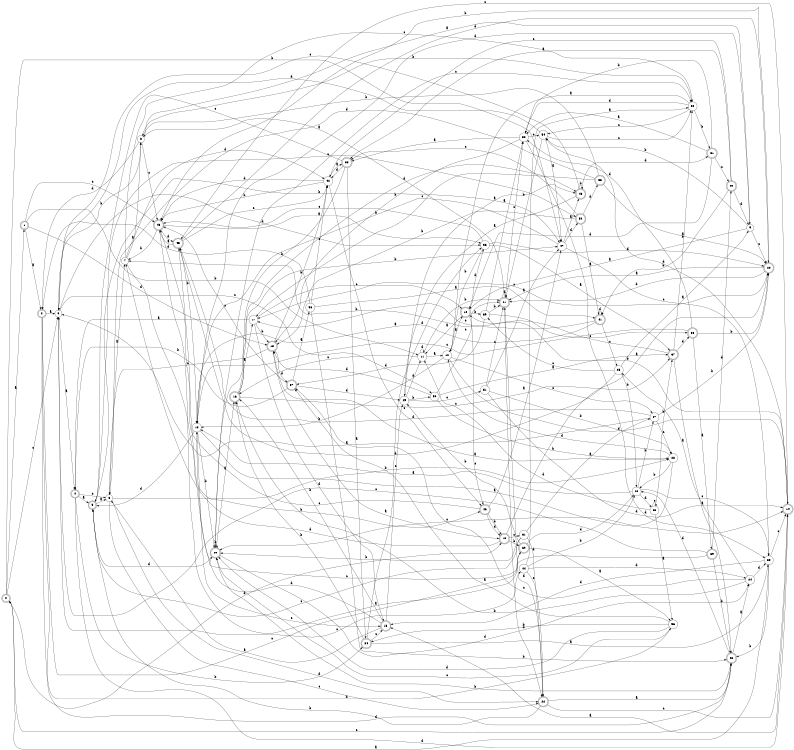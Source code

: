 digraph n50_5 {
__start0 [label="" shape="none"];

rankdir=LR;
size="8,5";

s0 [style="rounded,filled", color="black", fillcolor="white" shape="doublecircle", label="0"];
s1 [style="rounded,filled", color="black", fillcolor="white" shape="doublecircle", label="1"];
s2 [style="rounded,filled", color="black", fillcolor="white" shape="doublecircle", label="2"];
s3 [style="filled", color="black", fillcolor="white" shape="circle", label="3"];
s4 [style="rounded,filled", color="black", fillcolor="white" shape="doublecircle", label="4"];
s5 [style="rounded,filled", color="black", fillcolor="white" shape="doublecircle", label="5"];
s6 [style="filled", color="black", fillcolor="white" shape="circle", label="6"];
s7 [style="filled", color="black", fillcolor="white" shape="circle", label="7"];
s8 [style="filled", color="black", fillcolor="white" shape="circle", label="8"];
s9 [style="filled", color="black", fillcolor="white" shape="circle", label="9"];
s10 [style="rounded,filled", color="black", fillcolor="white" shape="doublecircle", label="10"];
s11 [style="filled", color="black", fillcolor="white" shape="circle", label="11"];
s12 [style="filled", color="black", fillcolor="white" shape="circle", label="12"];
s13 [style="filled", color="black", fillcolor="white" shape="circle", label="13"];
s14 [style="rounded,filled", color="black", fillcolor="white" shape="doublecircle", label="14"];
s15 [style="rounded,filled", color="black", fillcolor="white" shape="doublecircle", label="15"];
s16 [style="rounded,filled", color="black", fillcolor="white" shape="doublecircle", label="16"];
s17 [style="filled", color="black", fillcolor="white" shape="circle", label="17"];
s18 [style="rounded,filled", color="black", fillcolor="white" shape="doublecircle", label="18"];
s19 [style="rounded,filled", color="black", fillcolor="white" shape="doublecircle", label="19"];
s20 [style="rounded,filled", color="black", fillcolor="white" shape="doublecircle", label="20"];
s21 [style="rounded,filled", color="black", fillcolor="white" shape="doublecircle", label="21"];
s22 [style="rounded,filled", color="black", fillcolor="white" shape="doublecircle", label="22"];
s23 [style="rounded,filled", color="black", fillcolor="white" shape="doublecircle", label="23"];
s24 [style="filled", color="black", fillcolor="white" shape="circle", label="24"];
s25 [style="filled", color="black", fillcolor="white" shape="circle", label="25"];
s26 [style="filled", color="black", fillcolor="white" shape="circle", label="26"];
s27 [style="filled", color="black", fillcolor="white" shape="circle", label="27"];
s28 [style="filled", color="black", fillcolor="white" shape="circle", label="28"];
s29 [style="rounded,filled", color="black", fillcolor="white" shape="doublecircle", label="29"];
s30 [style="filled", color="black", fillcolor="white" shape="circle", label="30"];
s31 [style="rounded,filled", color="black", fillcolor="white" shape="doublecircle", label="31"];
s32 [style="filled", color="black", fillcolor="white" shape="circle", label="32"];
s33 [style="rounded,filled", color="black", fillcolor="white" shape="doublecircle", label="33"];
s34 [style="rounded,filled", color="black", fillcolor="white" shape="doublecircle", label="34"];
s35 [style="filled", color="black", fillcolor="white" shape="circle", label="35"];
s36 [style="filled", color="black", fillcolor="white" shape="circle", label="36"];
s37 [style="rounded,filled", color="black", fillcolor="white" shape="doublecircle", label="37"];
s38 [style="rounded,filled", color="black", fillcolor="white" shape="doublecircle", label="38"];
s39 [style="rounded,filled", color="black", fillcolor="white" shape="doublecircle", label="39"];
s40 [style="rounded,filled", color="black", fillcolor="white" shape="doublecircle", label="40"];
s41 [style="rounded,filled", color="black", fillcolor="white" shape="doublecircle", label="41"];
s42 [style="filled", color="black", fillcolor="white" shape="circle", label="42"];
s43 [style="rounded,filled", color="black", fillcolor="white" shape="doublecircle", label="43"];
s44 [style="filled", color="black", fillcolor="white" shape="circle", label="44"];
s45 [style="rounded,filled", color="black", fillcolor="white" shape="doublecircle", label="45"];
s46 [style="rounded,filled", color="black", fillcolor="white" shape="doublecircle", label="46"];
s47 [style="filled", color="black", fillcolor="white" shape="circle", label="47"];
s48 [style="rounded,filled", color="black", fillcolor="white" shape="doublecircle", label="48"];
s49 [style="filled", color="black", fillcolor="white" shape="circle", label="49"];
s50 [style="filled", color="black", fillcolor="white" shape="circle", label="50"];
s51 [style="filled", color="black", fillcolor="white" shape="circle", label="51"];
s52 [style="rounded,filled", color="black", fillcolor="white" shape="doublecircle", label="52"];
s53 [style="rounded,filled", color="black", fillcolor="white" shape="doublecircle", label="53"];
s54 [style="filled", color="black", fillcolor="white" shape="circle", label="54"];
s55 [style="filled", color="black", fillcolor="white" shape="circle", label="55"];
s56 [style="filled", color="black", fillcolor="white" shape="circle", label="56"];
s57 [style="rounded,filled", color="black", fillcolor="white" shape="doublecircle", label="57"];
s58 [style="filled", color="black", fillcolor="white" shape="circle", label="58"];
s59 [style="filled", color="black", fillcolor="white" shape="circle", label="59"];
s60 [style="rounded,filled", color="black", fillcolor="white" shape="doublecircle", label="60"];
s61 [style="filled", color="black", fillcolor="white" shape="circle", label="61"];
s0 -> s1 [label="a"];
s0 -> s47 [label="b"];
s0 -> s3 [label="c"];
s0 -> s19 [label="d"];
s1 -> s2 [label="a"];
s1 -> s11 [label="b"];
s1 -> s43 [label="c"];
s1 -> s18 [label="d"];
s2 -> s3 [label="a"];
s2 -> s56 [label="b"];
s2 -> s60 [label="c"];
s2 -> s23 [label="d"];
s3 -> s4 [label="a"];
s3 -> s8 [label="b"];
s3 -> s50 [label="c"];
s3 -> s36 [label="d"];
s4 -> s5 [label="a"];
s4 -> s34 [label="b"];
s4 -> s6 [label="c"];
s4 -> s14 [label="d"];
s5 -> s6 [label="a"];
s5 -> s47 [label="b"];
s5 -> s52 [label="c"];
s5 -> s29 [label="d"];
s6 -> s7 [label="a"];
s6 -> s28 [label="b"];
s6 -> s22 [label="c"];
s6 -> s22 [label="d"];
s7 -> s8 [label="a"];
s7 -> s46 [label="b"];
s7 -> s30 [label="c"];
s7 -> s42 [label="d"];
s8 -> s9 [label="a"];
s8 -> s30 [label="b"];
s8 -> s43 [label="c"];
s8 -> s2 [label="d"];
s9 -> s10 [label="a"];
s9 -> s54 [label="b"];
s9 -> s20 [label="c"];
s9 -> s13 [label="d"];
s10 -> s11 [label="a"];
s10 -> s59 [label="b"];
s10 -> s46 [label="c"];
s10 -> s36 [label="d"];
s11 -> s12 [label="a"];
s11 -> s21 [label="b"];
s11 -> s16 [label="c"];
s11 -> s11 [label="d"];
s12 -> s10 [label="a"];
s12 -> s13 [label="b"];
s12 -> s27 [label="c"];
s12 -> s14 [label="d"];
s13 -> s14 [label="a"];
s13 -> s29 [label="b"];
s13 -> s15 [label="c"];
s13 -> s5 [label="d"];
s14 -> s15 [label="a"];
s14 -> s10 [label="b"];
s14 -> s45 [label="c"];
s14 -> s54 [label="d"];
s15 -> s6 [label="a"];
s15 -> s16 [label="b"];
s15 -> s49 [label="c"];
s15 -> s13 [label="d"];
s16 -> s17 [label="a"];
s16 -> s47 [label="b"];
s16 -> s37 [label="c"];
s16 -> s48 [label="d"];
s17 -> s4 [label="a"];
s17 -> s18 [label="b"];
s17 -> s10 [label="c"];
s17 -> s15 [label="d"];
s18 -> s19 [label="a"];
s18 -> s42 [label="b"];
s18 -> s6 [label="c"];
s18 -> s57 [label="d"];
s19 -> s20 [label="a"];
s19 -> s60 [label="b"];
s19 -> s61 [label="c"];
s19 -> s7 [label="d"];
s20 -> s21 [label="a"];
s20 -> s43 [label="b"];
s20 -> s17 [label="c"];
s20 -> s21 [label="d"];
s21 -> s8 [label="a"];
s21 -> s22 [label="b"];
s21 -> s32 [label="c"];
s21 -> s21 [label="d"];
s22 -> s23 [label="a"];
s22 -> s5 [label="b"];
s22 -> s14 [label="c"];
s22 -> s21 [label="d"];
s23 -> s24 [label="a"];
s23 -> s29 [label="b"];
s23 -> s0 [label="c"];
s23 -> s26 [label="d"];
s24 -> s25 [label="a"];
s24 -> s16 [label="b"];
s24 -> s57 [label="c"];
s24 -> s35 [label="d"];
s25 -> s9 [label="a"];
s25 -> s26 [label="b"];
s25 -> s59 [label="c"];
s25 -> s45 [label="d"];
s26 -> s13 [label="a"];
s26 -> s27 [label="b"];
s26 -> s35 [label="c"];
s26 -> s55 [label="d"];
s27 -> s3 [label="a"];
s27 -> s20 [label="b"];
s27 -> s28 [label="c"];
s27 -> s45 [label="d"];
s28 -> s18 [label="a"];
s28 -> s26 [label="b"];
s28 -> s29 [label="c"];
s28 -> s12 [label="d"];
s29 -> s16 [label="a"];
s29 -> s29 [label="b"];
s29 -> s30 [label="c"];
s29 -> s24 [label="d"];
s30 -> s12 [label="a"];
s30 -> s31 [label="b"];
s30 -> s54 [label="c"];
s30 -> s32 [label="d"];
s31 -> s32 [label="a"];
s31 -> s32 [label="b"];
s31 -> s40 [label="c"];
s31 -> s10 [label="d"];
s32 -> s33 [label="a"];
s32 -> s18 [label="b"];
s32 -> s54 [label="c"];
s32 -> s35 [label="d"];
s33 -> s34 [label="a"];
s33 -> s29 [label="b"];
s33 -> s5 [label="c"];
s33 -> s42 [label="d"];
s34 -> s35 [label="a"];
s34 -> s16 [label="b"];
s34 -> s15 [label="c"];
s34 -> s36 [label="d"];
s35 -> s0 [label="a"];
s35 -> s23 [label="b"];
s35 -> s14 [label="c"];
s35 -> s15 [label="d"];
s36 -> s37 [label="a"];
s36 -> s12 [label="b"];
s36 -> s43 [label="c"];
s36 -> s20 [label="d"];
s37 -> s23 [label="a"];
s37 -> s30 [label="b"];
s37 -> s17 [label="c"];
s37 -> s38 [label="d"];
s38 -> s39 [label="a"];
s38 -> s20 [label="b"];
s38 -> s13 [label="c"];
s38 -> s32 [label="d"];
s39 -> s3 [label="a"];
s39 -> s23 [label="b"];
s39 -> s3 [label="c"];
s39 -> s40 [label="d"];
s40 -> s33 [label="a"];
s40 -> s41 [label="b"];
s40 -> s42 [label="c"];
s40 -> s9 [label="d"];
s41 -> s13 [label="a"];
s41 -> s7 [label="b"];
s41 -> s25 [label="c"];
s41 -> s41 [label="d"];
s42 -> s33 [label="a"];
s42 -> s43 [label="b"];
s42 -> s46 [label="c"];
s42 -> s43 [label="d"];
s43 -> s36 [label="a"];
s43 -> s7 [label="b"];
s43 -> s44 [label="c"];
s43 -> s45 [label="d"];
s44 -> s30 [label="a"];
s44 -> s26 [label="b"];
s44 -> s22 [label="c"];
s44 -> s24 [label="d"];
s45 -> s43 [label="a"];
s45 -> s13 [label="b"];
s45 -> s42 [label="c"];
s45 -> s20 [label="d"];
s46 -> s47 [label="a"];
s46 -> s19 [label="b"];
s46 -> s43 [label="c"];
s46 -> s19 [label="d"];
s47 -> s48 [label="a"];
s47 -> s13 [label="b"];
s47 -> s35 [label="c"];
s47 -> s52 [label="d"];
s48 -> s49 [label="a"];
s48 -> s48 [label="b"];
s48 -> s3 [label="c"];
s48 -> s31 [label="d"];
s49 -> s48 [label="a"];
s49 -> s50 [label="b"];
s49 -> s51 [label="c"];
s49 -> s11 [label="d"];
s50 -> s37 [label="a"];
s50 -> s28 [label="b"];
s50 -> s21 [label="c"];
s50 -> s18 [label="d"];
s51 -> s47 [label="a"];
s51 -> s28 [label="b"];
s51 -> s21 [label="c"];
s51 -> s14 [label="d"];
s52 -> s41 [label="a"];
s52 -> s18 [label="b"];
s52 -> s33 [label="c"];
s52 -> s53 [label="d"];
s53 -> s20 [label="a"];
s53 -> s8 [label="b"];
s53 -> s17 [label="c"];
s53 -> s6 [label="d"];
s54 -> s47 [label="a"];
s54 -> s21 [label="b"];
s54 -> s30 [label="c"];
s54 -> s3 [label="d"];
s55 -> s56 [label="a"];
s55 -> s37 [label="b"];
s55 -> s55 [label="c"];
s55 -> s11 [label="d"];
s56 -> s57 [label="a"];
s56 -> s34 [label="b"];
s56 -> s29 [label="c"];
s56 -> s29 [label="d"];
s57 -> s58 [label="a"];
s57 -> s4 [label="b"];
s57 -> s43 [label="c"];
s57 -> s49 [label="d"];
s58 -> s41 [label="a"];
s58 -> s23 [label="b"];
s58 -> s42 [label="c"];
s58 -> s2 [label="d"];
s59 -> s32 [label="a"];
s59 -> s21 [label="b"];
s59 -> s38 [label="c"];
s59 -> s57 [label="d"];
s60 -> s56 [label="a"];
s60 -> s49 [label="b"];
s60 -> s45 [label="c"];
s60 -> s26 [label="d"];
s61 -> s27 [label="a"];
s61 -> s29 [label="b"];
s61 -> s5 [label="c"];
s61 -> s22 [label="d"];

}